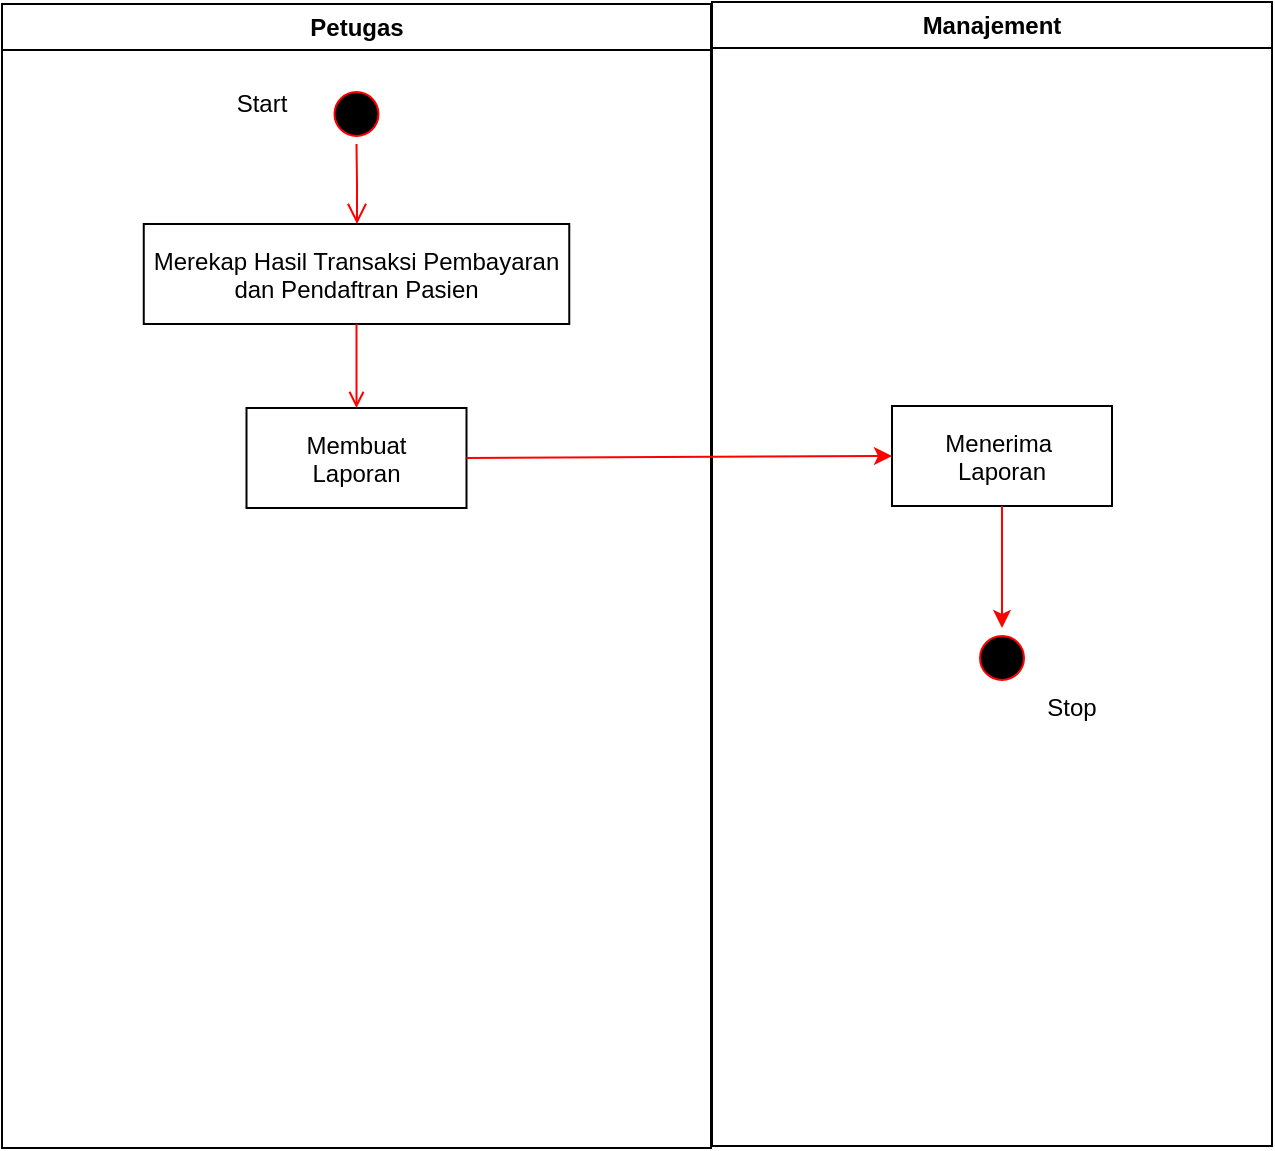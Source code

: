 <mxfile version="14.7.3" type="github">
  <diagram name="Page-1" id="e7e014a7-5840-1c2e-5031-d8a46d1fe8dd">
    <mxGraphModel dx="828" dy="452" grid="1" gridSize="10" guides="1" tooltips="1" connect="1" arrows="1" fold="1" page="1" pageScale="1" pageWidth="1169" pageHeight="826" background="none" math="0" shadow="0">
      <root>
        <mxCell id="0" />
        <mxCell id="1" parent="0" />
        <mxCell id="2" value="Petugas" style="swimlane;whiteSpace=wrap" parent="1" vertex="1">
          <mxGeometry x="90" y="128" width="354.5" height="572" as="geometry" />
        </mxCell>
        <mxCell id="5" value="" style="ellipse;shape=startState;fillColor=#000000;strokeColor=#ff0000;" parent="2" vertex="1">
          <mxGeometry x="162.25" y="40" width="30" height="30" as="geometry" />
        </mxCell>
        <mxCell id="6" value="" style="edgeStyle=elbowEdgeStyle;elbow=horizontal;verticalAlign=bottom;endArrow=open;endSize=8;strokeColor=#FF0000;endFill=1;rounded=0" parent="2" source="5" target="7" edge="1">
          <mxGeometry x="100" y="40" as="geometry">
            <mxPoint x="115" y="110" as="targetPoint" />
          </mxGeometry>
        </mxCell>
        <mxCell id="7" value="Merekap Hasil Transaksi Pembayaran &#xa;dan Pendaftran Pasien" style="" parent="2" vertex="1">
          <mxGeometry x="70.88" y="110" width="212.75" height="50" as="geometry" />
        </mxCell>
        <mxCell id="8" value="Membuat&#xa;Laporan" style="" parent="2" vertex="1">
          <mxGeometry x="122.25" y="202" width="110" height="50" as="geometry" />
        </mxCell>
        <mxCell id="9" value="" style="endArrow=open;strokeColor=#FF0000;endFill=1;rounded=0" parent="2" source="7" target="8" edge="1">
          <mxGeometry relative="1" as="geometry" />
        </mxCell>
        <mxCell id="C3pK07ns1bqNZINAd856-44" value="Start" style="text;html=1;strokeColor=none;fillColor=none;align=center;verticalAlign=middle;whiteSpace=wrap;rounded=0;" vertex="1" parent="2">
          <mxGeometry x="110" y="40" width="40" height="20" as="geometry" />
        </mxCell>
        <mxCell id="3" value="Manajement" style="swimlane;whiteSpace=wrap" parent="1" vertex="1">
          <mxGeometry x="445" y="127" width="280" height="572" as="geometry" />
        </mxCell>
        <mxCell id="18" value="Menerima &#xa;Laporan" style="" parent="3" vertex="1">
          <mxGeometry x="90" y="202" width="110" height="50" as="geometry" />
        </mxCell>
        <mxCell id="13" value="" style="ellipse;shape=startState;fillColor=#000000;strokeColor=#ff0000;" parent="3" vertex="1">
          <mxGeometry x="130" y="313" width="30" height="30" as="geometry" />
        </mxCell>
        <mxCell id="C3pK07ns1bqNZINAd856-43" value="" style="endArrow=classic;html=1;strokeColor=#FF0000;entryX=0.5;entryY=0;entryDx=0;entryDy=0;exitX=0.5;exitY=1;exitDx=0;exitDy=0;" edge="1" parent="3" source="18" target="13">
          <mxGeometry width="50" height="50" relative="1" as="geometry">
            <mxPoint x="-45" y="223" as="sourcePoint" />
            <mxPoint x="5" y="173" as="targetPoint" />
          </mxGeometry>
        </mxCell>
        <mxCell id="C3pK07ns1bqNZINAd856-45" value="Stop" style="text;html=1;strokeColor=none;fillColor=none;align=center;verticalAlign=middle;whiteSpace=wrap;rounded=0;" vertex="1" parent="3">
          <mxGeometry x="160" y="343" width="40" height="20" as="geometry" />
        </mxCell>
        <mxCell id="C3pK07ns1bqNZINAd856-42" value="" style="endArrow=classic;html=1;entryX=0;entryY=0.5;entryDx=0;entryDy=0;exitX=1;exitY=0.5;exitDx=0;exitDy=0;strokeColor=#FF0000;" edge="1" parent="1" source="8" target="18">
          <mxGeometry width="50" height="50" relative="1" as="geometry">
            <mxPoint x="400" y="350" as="sourcePoint" />
            <mxPoint x="450" y="300" as="targetPoint" />
          </mxGeometry>
        </mxCell>
      </root>
    </mxGraphModel>
  </diagram>
</mxfile>
